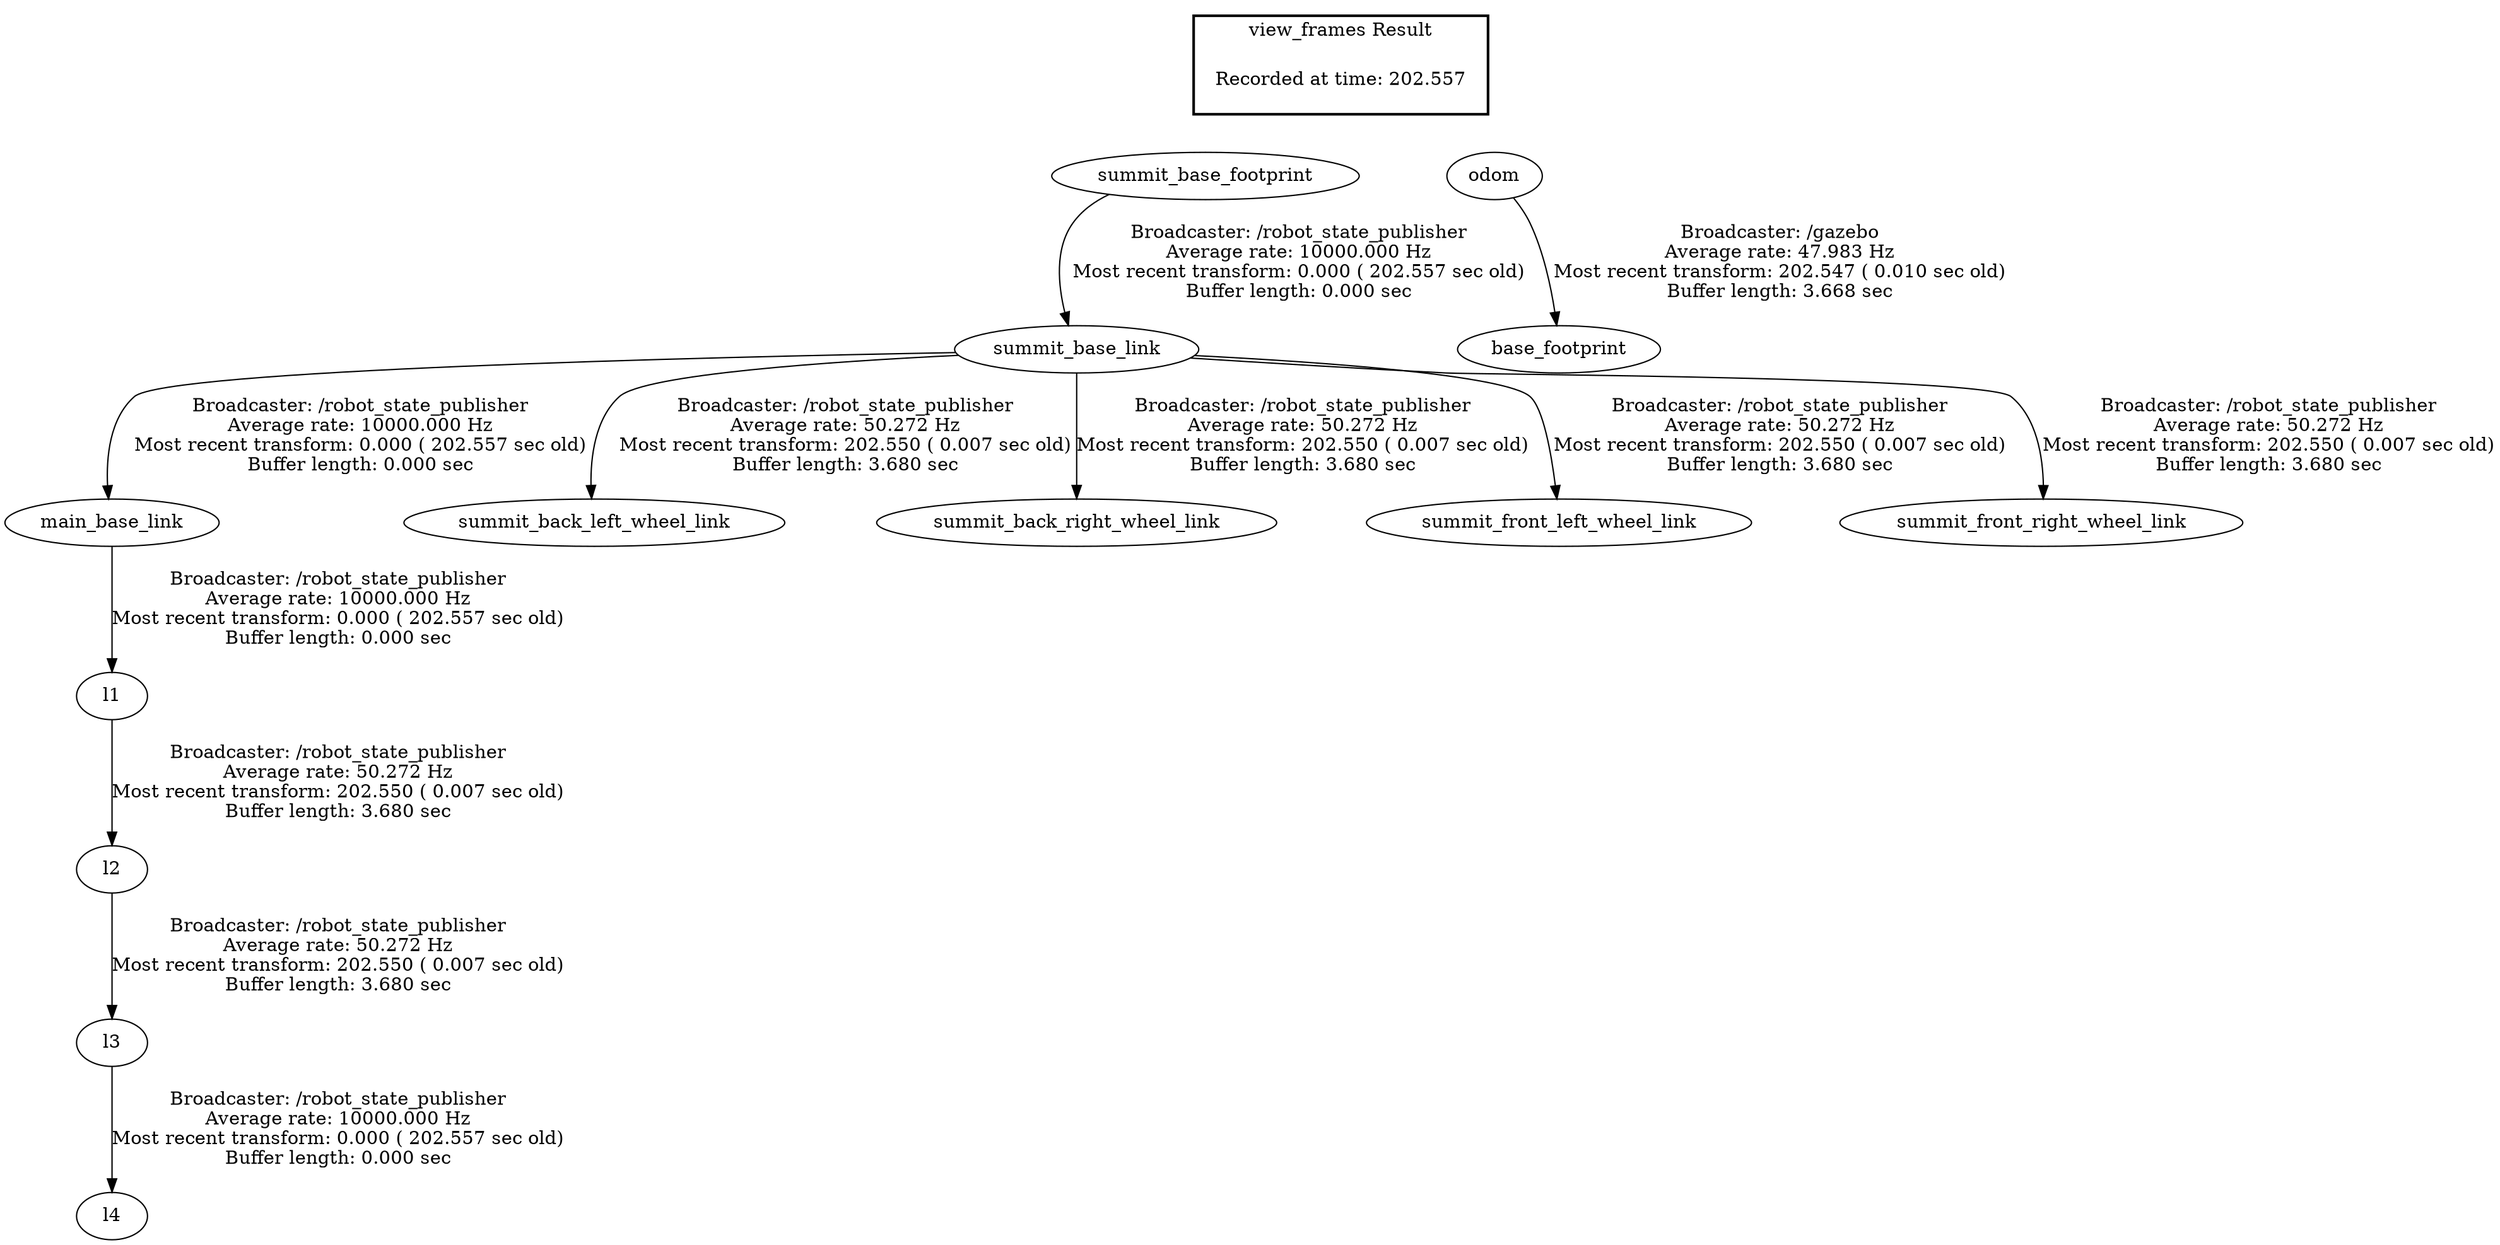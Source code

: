 digraph G {
"main_base_link" -> "l1"[label="Broadcaster: /robot_state_publisher\nAverage rate: 10000.000 Hz\nMost recent transform: 0.000 ( 202.557 sec old)\nBuffer length: 0.000 sec\n"];
"summit_base_link" -> "main_base_link"[label="Broadcaster: /robot_state_publisher\nAverage rate: 10000.000 Hz\nMost recent transform: 0.000 ( 202.557 sec old)\nBuffer length: 0.000 sec\n"];
"l3" -> "l4"[label="Broadcaster: /robot_state_publisher\nAverage rate: 10000.000 Hz\nMost recent transform: 0.000 ( 202.557 sec old)\nBuffer length: 0.000 sec\n"];
"l2" -> "l3"[label="Broadcaster: /robot_state_publisher\nAverage rate: 50.272 Hz\nMost recent transform: 202.550 ( 0.007 sec old)\nBuffer length: 3.680 sec\n"];
"summit_base_footprint" -> "summit_base_link"[label="Broadcaster: /robot_state_publisher\nAverage rate: 10000.000 Hz\nMost recent transform: 0.000 ( 202.557 sec old)\nBuffer length: 0.000 sec\n"];
"l1" -> "l2"[label="Broadcaster: /robot_state_publisher\nAverage rate: 50.272 Hz\nMost recent transform: 202.550 ( 0.007 sec old)\nBuffer length: 3.680 sec\n"];
"summit_base_link" -> "summit_back_left_wheel_link"[label="Broadcaster: /robot_state_publisher\nAverage rate: 50.272 Hz\nMost recent transform: 202.550 ( 0.007 sec old)\nBuffer length: 3.680 sec\n"];
"summit_base_link" -> "summit_back_right_wheel_link"[label="Broadcaster: /robot_state_publisher\nAverage rate: 50.272 Hz\nMost recent transform: 202.550 ( 0.007 sec old)\nBuffer length: 3.680 sec\n"];
"summit_base_link" -> "summit_front_left_wheel_link"[label="Broadcaster: /robot_state_publisher\nAverage rate: 50.272 Hz\nMost recent transform: 202.550 ( 0.007 sec old)\nBuffer length: 3.680 sec\n"];
"summit_base_link" -> "summit_front_right_wheel_link"[label="Broadcaster: /robot_state_publisher\nAverage rate: 50.272 Hz\nMost recent transform: 202.550 ( 0.007 sec old)\nBuffer length: 3.680 sec\n"];
"odom" -> "base_footprint"[label="Broadcaster: /gazebo\nAverage rate: 47.983 Hz\nMost recent transform: 202.547 ( 0.010 sec old)\nBuffer length: 3.668 sec\n"];
edge [style=invis];
 subgraph cluster_legend { style=bold; color=black; label ="view_frames Result";
"Recorded at time: 202.557"[ shape=plaintext ] ;
 }->"summit_base_footprint";
edge [style=invis];
 subgraph cluster_legend { style=bold; color=black; label ="view_frames Result";
"Recorded at time: 202.557"[ shape=plaintext ] ;
 }->"odom";
}